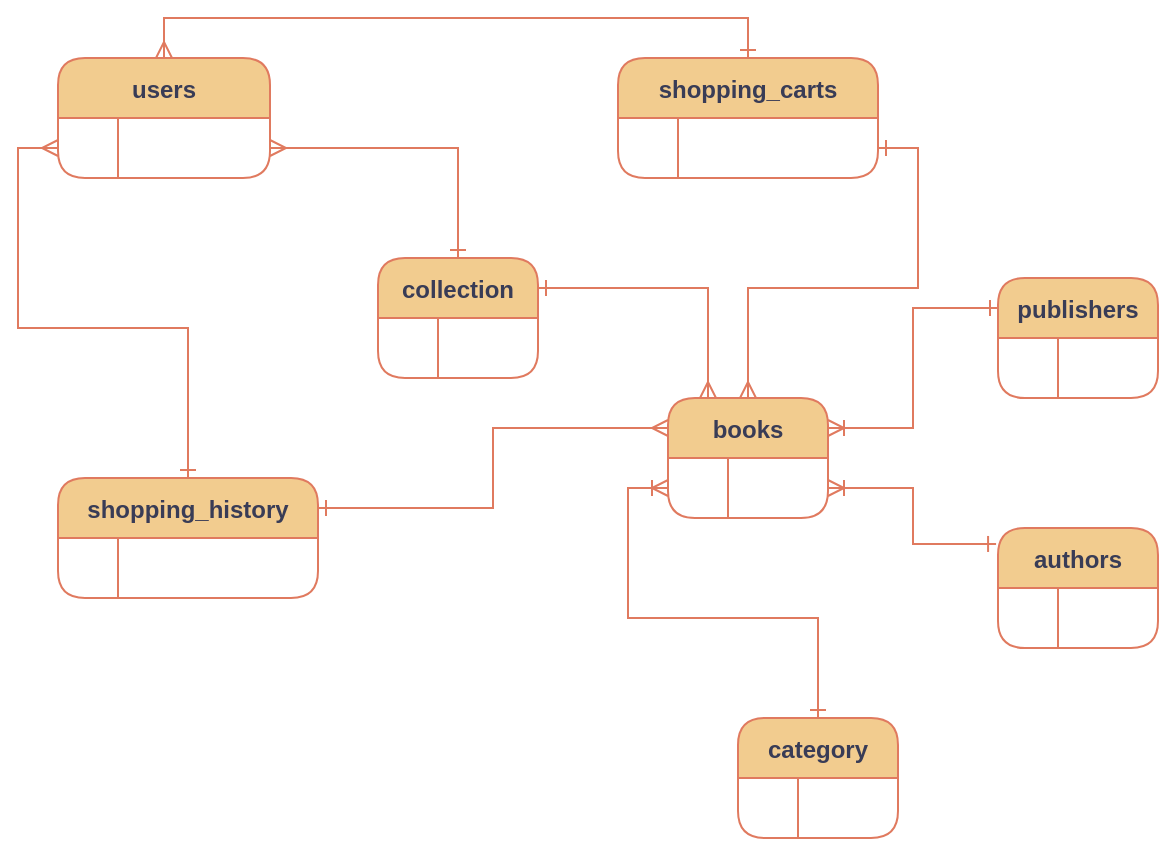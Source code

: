 <mxfile version="22.1.2" type="device">
  <diagram id="C5RBs43oDa-KdzZeNtuy" name="Page-1">
    <mxGraphModel dx="1221" dy="823" grid="1" gridSize="10" guides="1" tooltips="1" connect="1" arrows="1" fold="1" page="1" pageScale="1" pageWidth="827" pageHeight="1169" math="0" shadow="0">
      <root>
        <mxCell id="WIyWlLk6GJQsqaUBKTNV-0" />
        <mxCell id="WIyWlLk6GJQsqaUBKTNV-1" parent="WIyWlLk6GJQsqaUBKTNV-0" />
        <mxCell id="Ic9Vqe6EH_I2jpwRcDCz-46" style="edgeStyle=orthogonalEdgeStyle;rounded=0;orthogonalLoop=1;jettySize=auto;html=1;exitX=0.5;exitY=0;exitDx=0;exitDy=0;entryX=0.5;entryY=0;entryDx=0;entryDy=0;strokeColor=#E07A5F;fontColor=#393C56;fillColor=#F2CC8F;startArrow=ERmany;startFill=0;endArrow=ERone;endFill=0;" parent="WIyWlLk6GJQsqaUBKTNV-1" source="Ic9Vqe6EH_I2jpwRcDCz-0" target="Ic9Vqe6EH_I2jpwRcDCz-4" edge="1">
          <mxGeometry relative="1" as="geometry" />
        </mxCell>
        <mxCell id="Ic9Vqe6EH_I2jpwRcDCz-0" value="users" style="shape=table;startSize=30;container=1;collapsible=1;childLayout=tableLayout;fixedRows=1;rowLines=0;fontStyle=1;align=center;resizeLast=1;labelBackgroundColor=none;fillColor=#F2CC8F;strokeColor=#E07A5F;fontColor=#393C56;rounded=1;" parent="WIyWlLk6GJQsqaUBKTNV-1" vertex="1">
          <mxGeometry x="50" y="290" width="106" height="60" as="geometry" />
        </mxCell>
        <mxCell id="Ic9Vqe6EH_I2jpwRcDCz-1" value="" style="shape=tableRow;horizontal=0;startSize=0;swimlaneHead=0;swimlaneBody=0;fillColor=none;collapsible=0;dropTarget=0;points=[[0,0.5],[1,0.5]];portConstraint=eastwest;strokeColor=#E07A5F;top=0;left=0;right=0;bottom=0;labelBackgroundColor=none;fontColor=#393C56;rounded=1;" parent="Ic9Vqe6EH_I2jpwRcDCz-0" vertex="1">
          <mxGeometry y="30" width="106" height="30" as="geometry" />
        </mxCell>
        <mxCell id="Ic9Vqe6EH_I2jpwRcDCz-2" value="" style="shape=partialRectangle;overflow=hidden;connectable=0;fillColor=none;strokeColor=#E07A5F;top=0;left=0;bottom=0;right=0;labelBackgroundColor=none;fontColor=#393C56;rounded=1;" parent="Ic9Vqe6EH_I2jpwRcDCz-1" vertex="1">
          <mxGeometry width="30" height="30" as="geometry">
            <mxRectangle width="30" height="30" as="alternateBounds" />
          </mxGeometry>
        </mxCell>
        <mxCell id="Ic9Vqe6EH_I2jpwRcDCz-3" value="" style="shape=partialRectangle;overflow=hidden;connectable=0;fillColor=none;align=left;strokeColor=#E07A5F;top=0;left=0;bottom=0;right=0;spacingLeft=6;labelBackgroundColor=none;fontColor=#393C56;rounded=1;" parent="Ic9Vqe6EH_I2jpwRcDCz-1" vertex="1">
          <mxGeometry x="30" width="76" height="30" as="geometry">
            <mxRectangle width="76" height="30" as="alternateBounds" />
          </mxGeometry>
        </mxCell>
        <mxCell id="Ic9Vqe6EH_I2jpwRcDCz-4" value="shopping_carts" style="shape=table;startSize=30;container=1;collapsible=1;childLayout=tableLayout;fixedRows=1;rowLines=0;fontStyle=1;align=center;resizeLast=1;labelBackgroundColor=none;fillColor=#F2CC8F;strokeColor=#E07A5F;fontColor=#393C56;rounded=1;" parent="WIyWlLk6GJQsqaUBKTNV-1" vertex="1">
          <mxGeometry x="330" y="290" width="130" height="60" as="geometry" />
        </mxCell>
        <mxCell id="Ic9Vqe6EH_I2jpwRcDCz-5" value="" style="shape=tableRow;horizontal=0;startSize=0;swimlaneHead=0;swimlaneBody=0;fillColor=none;collapsible=0;dropTarget=0;points=[[0,0.5],[1,0.5]];portConstraint=eastwest;strokeColor=#E07A5F;top=0;left=0;right=0;bottom=0;labelBackgroundColor=none;fontColor=#393C56;rounded=1;" parent="Ic9Vqe6EH_I2jpwRcDCz-4" vertex="1">
          <mxGeometry y="30" width="130" height="30" as="geometry" />
        </mxCell>
        <mxCell id="Ic9Vqe6EH_I2jpwRcDCz-6" value="" style="shape=partialRectangle;overflow=hidden;connectable=0;fillColor=none;strokeColor=#E07A5F;top=0;left=0;bottom=0;right=0;labelBackgroundColor=none;fontColor=#393C56;rounded=1;" parent="Ic9Vqe6EH_I2jpwRcDCz-5" vertex="1">
          <mxGeometry width="30" height="30" as="geometry">
            <mxRectangle width="30" height="30" as="alternateBounds" />
          </mxGeometry>
        </mxCell>
        <mxCell id="Ic9Vqe6EH_I2jpwRcDCz-7" value="" style="shape=partialRectangle;overflow=hidden;connectable=0;fillColor=none;align=left;strokeColor=#E07A5F;top=0;left=0;bottom=0;right=0;spacingLeft=6;labelBackgroundColor=none;fontColor=#393C56;rounded=1;" parent="Ic9Vqe6EH_I2jpwRcDCz-5" vertex="1">
          <mxGeometry x="30" width="100" height="30" as="geometry">
            <mxRectangle width="100" height="30" as="alternateBounds" />
          </mxGeometry>
        </mxCell>
        <mxCell id="Ic9Vqe6EH_I2jpwRcDCz-36" style="edgeStyle=orthogonalEdgeStyle;rounded=0;orthogonalLoop=1;jettySize=auto;html=1;exitX=1;exitY=0.25;exitDx=0;exitDy=0;entryX=0;entryY=0.25;entryDx=0;entryDy=0;startArrow=ERoneToMany;startFill=0;endArrow=ERone;endFill=0;labelBackgroundColor=none;strokeColor=#E07A5F;fontColor=default;" parent="WIyWlLk6GJQsqaUBKTNV-1" source="Ic9Vqe6EH_I2jpwRcDCz-8" target="Ic9Vqe6EH_I2jpwRcDCz-16" edge="1">
          <mxGeometry relative="1" as="geometry" />
        </mxCell>
        <mxCell id="Ic9Vqe6EH_I2jpwRcDCz-8" value="books" style="shape=table;startSize=30;container=1;collapsible=1;childLayout=tableLayout;fixedRows=1;rowLines=0;fontStyle=1;align=center;resizeLast=1;labelBackgroundColor=none;fillColor=#F2CC8F;strokeColor=#E07A5F;fontColor=#393C56;rounded=1;" parent="WIyWlLk6GJQsqaUBKTNV-1" vertex="1">
          <mxGeometry x="355" y="460" width="80" height="60" as="geometry" />
        </mxCell>
        <mxCell id="Ic9Vqe6EH_I2jpwRcDCz-9" value="" style="shape=tableRow;horizontal=0;startSize=0;swimlaneHead=0;swimlaneBody=0;fillColor=none;collapsible=0;dropTarget=0;points=[[0,0.5],[1,0.5]];portConstraint=eastwest;strokeColor=#E07A5F;top=0;left=0;right=0;bottom=0;labelBackgroundColor=none;fontColor=#393C56;rounded=1;" parent="Ic9Vqe6EH_I2jpwRcDCz-8" vertex="1">
          <mxGeometry y="30" width="80" height="30" as="geometry" />
        </mxCell>
        <mxCell id="Ic9Vqe6EH_I2jpwRcDCz-10" value="" style="shape=partialRectangle;overflow=hidden;connectable=0;fillColor=none;strokeColor=#E07A5F;top=0;left=0;bottom=0;right=0;labelBackgroundColor=none;fontColor=#393C56;rounded=1;" parent="Ic9Vqe6EH_I2jpwRcDCz-9" vertex="1">
          <mxGeometry width="30" height="30" as="geometry">
            <mxRectangle width="30" height="30" as="alternateBounds" />
          </mxGeometry>
        </mxCell>
        <mxCell id="Ic9Vqe6EH_I2jpwRcDCz-11" value="" style="shape=partialRectangle;overflow=hidden;connectable=0;fillColor=none;align=left;strokeColor=#E07A5F;top=0;left=0;bottom=0;right=0;spacingLeft=6;labelBackgroundColor=none;fontColor=#393C56;rounded=1;" parent="Ic9Vqe6EH_I2jpwRcDCz-9" vertex="1">
          <mxGeometry x="30" width="50" height="30" as="geometry">
            <mxRectangle width="50" height="30" as="alternateBounds" />
          </mxGeometry>
        </mxCell>
        <mxCell id="Ic9Vqe6EH_I2jpwRcDCz-12" value="authors" style="shape=table;startSize=30;container=1;collapsible=1;childLayout=tableLayout;fixedRows=1;rowLines=0;fontStyle=1;align=center;resizeLast=1;labelBackgroundColor=none;fillColor=#F2CC8F;strokeColor=#E07A5F;fontColor=#393C56;rounded=1;" parent="WIyWlLk6GJQsqaUBKTNV-1" vertex="1">
          <mxGeometry x="520" y="525" width="80" height="60" as="geometry" />
        </mxCell>
        <mxCell id="Ic9Vqe6EH_I2jpwRcDCz-13" value="" style="shape=tableRow;horizontal=0;startSize=0;swimlaneHead=0;swimlaneBody=0;fillColor=none;collapsible=0;dropTarget=0;points=[[0,0.5],[1,0.5]];portConstraint=eastwest;strokeColor=#E07A5F;top=0;left=0;right=0;bottom=0;labelBackgroundColor=none;fontColor=#393C56;rounded=1;" parent="Ic9Vqe6EH_I2jpwRcDCz-12" vertex="1">
          <mxGeometry y="30" width="80" height="30" as="geometry" />
        </mxCell>
        <mxCell id="Ic9Vqe6EH_I2jpwRcDCz-14" value="" style="shape=partialRectangle;overflow=hidden;connectable=0;fillColor=none;strokeColor=#E07A5F;top=0;left=0;bottom=0;right=0;labelBackgroundColor=none;fontColor=#393C56;rounded=1;" parent="Ic9Vqe6EH_I2jpwRcDCz-13" vertex="1">
          <mxGeometry width="30" height="30" as="geometry">
            <mxRectangle width="30" height="30" as="alternateBounds" />
          </mxGeometry>
        </mxCell>
        <mxCell id="Ic9Vqe6EH_I2jpwRcDCz-15" value="" style="shape=partialRectangle;overflow=hidden;connectable=0;fillColor=none;align=left;strokeColor=#E07A5F;top=0;left=0;bottom=0;right=0;spacingLeft=6;labelBackgroundColor=none;fontColor=#393C56;rounded=1;" parent="Ic9Vqe6EH_I2jpwRcDCz-13" vertex="1">
          <mxGeometry x="30" width="50" height="30" as="geometry">
            <mxRectangle width="50" height="30" as="alternateBounds" />
          </mxGeometry>
        </mxCell>
        <mxCell id="Ic9Vqe6EH_I2jpwRcDCz-16" value="publishers" style="shape=table;startSize=30;container=1;collapsible=1;childLayout=tableLayout;fixedRows=1;rowLines=0;fontStyle=1;align=center;resizeLast=1;labelBackgroundColor=none;fillColor=#F2CC8F;strokeColor=#E07A5F;fontColor=#393C56;rounded=1;" parent="WIyWlLk6GJQsqaUBKTNV-1" vertex="1">
          <mxGeometry x="520" y="400" width="80" height="60" as="geometry" />
        </mxCell>
        <mxCell id="Ic9Vqe6EH_I2jpwRcDCz-17" value="" style="shape=tableRow;horizontal=0;startSize=0;swimlaneHead=0;swimlaneBody=0;fillColor=none;collapsible=0;dropTarget=0;points=[[0,0.5],[1,0.5]];portConstraint=eastwest;strokeColor=#E07A5F;top=0;left=0;right=0;bottom=0;labelBackgroundColor=none;fontColor=#393C56;rounded=1;" parent="Ic9Vqe6EH_I2jpwRcDCz-16" vertex="1">
          <mxGeometry y="30" width="80" height="30" as="geometry" />
        </mxCell>
        <mxCell id="Ic9Vqe6EH_I2jpwRcDCz-18" value="" style="shape=partialRectangle;overflow=hidden;connectable=0;fillColor=none;strokeColor=#E07A5F;top=0;left=0;bottom=0;right=0;labelBackgroundColor=none;fontColor=#393C56;rounded=1;" parent="Ic9Vqe6EH_I2jpwRcDCz-17" vertex="1">
          <mxGeometry width="30" height="30" as="geometry">
            <mxRectangle width="30" height="30" as="alternateBounds" />
          </mxGeometry>
        </mxCell>
        <mxCell id="Ic9Vqe6EH_I2jpwRcDCz-19" value="" style="shape=partialRectangle;overflow=hidden;connectable=0;fillColor=none;align=left;strokeColor=#E07A5F;top=0;left=0;bottom=0;right=0;spacingLeft=6;labelBackgroundColor=none;fontColor=#393C56;rounded=1;" parent="Ic9Vqe6EH_I2jpwRcDCz-17" vertex="1">
          <mxGeometry x="30" width="50" height="30" as="geometry">
            <mxRectangle width="50" height="30" as="alternateBounds" />
          </mxGeometry>
        </mxCell>
        <mxCell id="Ic9Vqe6EH_I2jpwRcDCz-41" style="edgeStyle=orthogonalEdgeStyle;rounded=0;orthogonalLoop=1;jettySize=auto;html=1;exitX=1;exitY=0.25;exitDx=0;exitDy=0;entryX=0;entryY=0.25;entryDx=0;entryDy=0;startArrow=ERone;startFill=0;endArrow=ERmany;endFill=0;labelBackgroundColor=none;strokeColor=#E07A5F;fontColor=default;" parent="WIyWlLk6GJQsqaUBKTNV-1" source="Ic9Vqe6EH_I2jpwRcDCz-20" target="Ic9Vqe6EH_I2jpwRcDCz-8" edge="1">
          <mxGeometry relative="1" as="geometry" />
        </mxCell>
        <mxCell id="Ic9Vqe6EH_I2jpwRcDCz-20" value="shopping_history" style="shape=table;startSize=30;container=1;collapsible=1;childLayout=tableLayout;fixedRows=1;rowLines=0;fontStyle=1;align=center;resizeLast=1;labelBackgroundColor=none;fillColor=#F2CC8F;strokeColor=#E07A5F;fontColor=#393C56;rounded=1;" parent="WIyWlLk6GJQsqaUBKTNV-1" vertex="1">
          <mxGeometry x="50" y="500" width="130" height="60" as="geometry" />
        </mxCell>
        <mxCell id="Ic9Vqe6EH_I2jpwRcDCz-21" value="" style="shape=tableRow;horizontal=0;startSize=0;swimlaneHead=0;swimlaneBody=0;fillColor=none;collapsible=0;dropTarget=0;points=[[0,0.5],[1,0.5]];portConstraint=eastwest;strokeColor=#E07A5F;top=0;left=0;right=0;bottom=0;labelBackgroundColor=none;fontColor=#393C56;rounded=1;" parent="Ic9Vqe6EH_I2jpwRcDCz-20" vertex="1">
          <mxGeometry y="30" width="130" height="30" as="geometry" />
        </mxCell>
        <mxCell id="Ic9Vqe6EH_I2jpwRcDCz-22" value="" style="shape=partialRectangle;overflow=hidden;connectable=0;fillColor=none;strokeColor=#E07A5F;top=0;left=0;bottom=0;right=0;labelBackgroundColor=none;fontColor=#393C56;rounded=1;" parent="Ic9Vqe6EH_I2jpwRcDCz-21" vertex="1">
          <mxGeometry width="30" height="30" as="geometry">
            <mxRectangle width="30" height="30" as="alternateBounds" />
          </mxGeometry>
        </mxCell>
        <mxCell id="Ic9Vqe6EH_I2jpwRcDCz-23" value="" style="shape=partialRectangle;overflow=hidden;connectable=0;fillColor=none;align=left;strokeColor=#E07A5F;top=0;left=0;bottom=0;right=0;spacingLeft=6;labelBackgroundColor=none;fontColor=#393C56;rounded=1;" parent="Ic9Vqe6EH_I2jpwRcDCz-21" vertex="1">
          <mxGeometry x="30" width="100" height="30" as="geometry">
            <mxRectangle width="100" height="30" as="alternateBounds" />
          </mxGeometry>
        </mxCell>
        <mxCell id="Ic9Vqe6EH_I2jpwRcDCz-24" value="category" style="shape=table;startSize=30;container=1;collapsible=1;childLayout=tableLayout;fixedRows=1;rowLines=0;fontStyle=1;align=center;resizeLast=1;labelBackgroundColor=none;fillColor=#F2CC8F;strokeColor=#E07A5F;fontColor=#393C56;rounded=1;" parent="WIyWlLk6GJQsqaUBKTNV-1" vertex="1">
          <mxGeometry x="390" y="620" width="80" height="60" as="geometry" />
        </mxCell>
        <mxCell id="Ic9Vqe6EH_I2jpwRcDCz-25" value="" style="shape=tableRow;horizontal=0;startSize=0;swimlaneHead=0;swimlaneBody=0;fillColor=none;collapsible=0;dropTarget=0;points=[[0,0.5],[1,0.5]];portConstraint=eastwest;strokeColor=#E07A5F;top=0;left=0;right=0;bottom=0;labelBackgroundColor=none;fontColor=#393C56;rounded=1;" parent="Ic9Vqe6EH_I2jpwRcDCz-24" vertex="1">
          <mxGeometry y="30" width="80" height="30" as="geometry" />
        </mxCell>
        <mxCell id="Ic9Vqe6EH_I2jpwRcDCz-26" value="" style="shape=partialRectangle;overflow=hidden;connectable=0;fillColor=none;strokeColor=#E07A5F;top=0;left=0;bottom=0;right=0;labelBackgroundColor=none;fontColor=#393C56;rounded=1;" parent="Ic9Vqe6EH_I2jpwRcDCz-25" vertex="1">
          <mxGeometry width="30" height="30" as="geometry">
            <mxRectangle width="30" height="30" as="alternateBounds" />
          </mxGeometry>
        </mxCell>
        <mxCell id="Ic9Vqe6EH_I2jpwRcDCz-27" value="" style="shape=partialRectangle;overflow=hidden;connectable=0;fillColor=none;align=left;strokeColor=#E07A5F;top=0;left=0;bottom=0;right=0;spacingLeft=6;labelBackgroundColor=none;fontColor=#393C56;rounded=1;" parent="Ic9Vqe6EH_I2jpwRcDCz-25" vertex="1">
          <mxGeometry x="30" width="50" height="30" as="geometry">
            <mxRectangle width="50" height="30" as="alternateBounds" />
          </mxGeometry>
        </mxCell>
        <mxCell id="Ic9Vqe6EH_I2jpwRcDCz-43" style="edgeStyle=orthogonalEdgeStyle;rounded=0;orthogonalLoop=1;jettySize=auto;html=1;exitX=1;exitY=0.25;exitDx=0;exitDy=0;entryX=0.25;entryY=0;entryDx=0;entryDy=0;startArrow=ERone;startFill=0;endArrow=ERmany;endFill=0;labelBackgroundColor=none;strokeColor=#E07A5F;fontColor=default;" parent="WIyWlLk6GJQsqaUBKTNV-1" source="Ic9Vqe6EH_I2jpwRcDCz-28" target="Ic9Vqe6EH_I2jpwRcDCz-8" edge="1">
          <mxGeometry relative="1" as="geometry" />
        </mxCell>
        <mxCell id="Ic9Vqe6EH_I2jpwRcDCz-28" value="collection" style="shape=table;startSize=30;container=1;collapsible=1;childLayout=tableLayout;fixedRows=1;rowLines=0;fontStyle=1;align=center;resizeLast=1;labelBackgroundColor=none;fillColor=#F2CC8F;strokeColor=#E07A5F;fontColor=#393C56;rounded=1;" parent="WIyWlLk6GJQsqaUBKTNV-1" vertex="1">
          <mxGeometry x="210" y="390" width="80" height="60" as="geometry" />
        </mxCell>
        <mxCell id="Ic9Vqe6EH_I2jpwRcDCz-29" value="" style="shape=tableRow;horizontal=0;startSize=0;swimlaneHead=0;swimlaneBody=0;fillColor=none;collapsible=0;dropTarget=0;points=[[0,0.5],[1,0.5]];portConstraint=eastwest;strokeColor=#E07A5F;top=0;left=0;right=0;bottom=0;labelBackgroundColor=none;fontColor=#393C56;rounded=1;" parent="Ic9Vqe6EH_I2jpwRcDCz-28" vertex="1">
          <mxGeometry y="30" width="80" height="30" as="geometry" />
        </mxCell>
        <mxCell id="Ic9Vqe6EH_I2jpwRcDCz-30" value="" style="shape=partialRectangle;overflow=hidden;connectable=0;fillColor=none;strokeColor=#E07A5F;top=0;left=0;bottom=0;right=0;labelBackgroundColor=none;fontColor=#393C56;rounded=1;" parent="Ic9Vqe6EH_I2jpwRcDCz-29" vertex="1">
          <mxGeometry width="30" height="30" as="geometry">
            <mxRectangle width="30" height="30" as="alternateBounds" />
          </mxGeometry>
        </mxCell>
        <mxCell id="Ic9Vqe6EH_I2jpwRcDCz-31" value="" style="shape=partialRectangle;overflow=hidden;connectable=0;fillColor=none;align=left;strokeColor=#E07A5F;top=0;left=0;bottom=0;right=0;spacingLeft=6;labelBackgroundColor=none;fontColor=#393C56;rounded=1;" parent="Ic9Vqe6EH_I2jpwRcDCz-29" vertex="1">
          <mxGeometry x="30" width="50" height="30" as="geometry">
            <mxRectangle width="50" height="30" as="alternateBounds" />
          </mxGeometry>
        </mxCell>
        <mxCell id="Ic9Vqe6EH_I2jpwRcDCz-39" style="edgeStyle=orthogonalEdgeStyle;rounded=0;orthogonalLoop=1;jettySize=auto;html=1;exitX=1;exitY=0.5;exitDx=0;exitDy=0;entryX=-0.012;entryY=0.133;entryDx=0;entryDy=0;entryPerimeter=0;startArrow=ERoneToMany;startFill=0;endArrow=ERone;endFill=0;labelBackgroundColor=none;strokeColor=#E07A5F;fontColor=default;" parent="WIyWlLk6GJQsqaUBKTNV-1" source="Ic9Vqe6EH_I2jpwRcDCz-9" target="Ic9Vqe6EH_I2jpwRcDCz-12" edge="1">
          <mxGeometry relative="1" as="geometry">
            <mxPoint x="510" y="510" as="targetPoint" />
          </mxGeometry>
        </mxCell>
        <mxCell id="Ic9Vqe6EH_I2jpwRcDCz-40" style="edgeStyle=orthogonalEdgeStyle;rounded=0;orthogonalLoop=1;jettySize=auto;html=1;exitX=0;exitY=0.5;exitDx=0;exitDy=0;entryX=0.5;entryY=0;entryDx=0;entryDy=0;startArrow=ERoneToMany;startFill=0;endArrow=ERone;endFill=0;labelBackgroundColor=none;strokeColor=#E07A5F;fontColor=default;" parent="WIyWlLk6GJQsqaUBKTNV-1" source="Ic9Vqe6EH_I2jpwRcDCz-9" target="Ic9Vqe6EH_I2jpwRcDCz-24" edge="1">
          <mxGeometry relative="1" as="geometry" />
        </mxCell>
        <mxCell id="Ic9Vqe6EH_I2jpwRcDCz-42" style="edgeStyle=orthogonalEdgeStyle;rounded=0;orthogonalLoop=1;jettySize=auto;html=1;exitX=0;exitY=0.5;exitDx=0;exitDy=0;entryX=0.5;entryY=0;entryDx=0;entryDy=0;endArrow=ERone;endFill=0;startArrow=ERmany;startFill=0;labelBackgroundColor=none;strokeColor=#E07A5F;fontColor=default;" parent="WIyWlLk6GJQsqaUBKTNV-1" source="Ic9Vqe6EH_I2jpwRcDCz-1" target="Ic9Vqe6EH_I2jpwRcDCz-20" edge="1">
          <mxGeometry relative="1" as="geometry" />
        </mxCell>
        <mxCell id="Ic9Vqe6EH_I2jpwRcDCz-44" style="edgeStyle=orthogonalEdgeStyle;rounded=0;orthogonalLoop=1;jettySize=auto;html=1;exitX=1;exitY=0.5;exitDx=0;exitDy=0;entryX=0.5;entryY=0;entryDx=0;entryDy=0;strokeColor=#E07A5F;fontColor=#393C56;fillColor=#F2CC8F;endArrow=ERmany;endFill=0;startArrow=ERone;startFill=0;" parent="WIyWlLk6GJQsqaUBKTNV-1" source="Ic9Vqe6EH_I2jpwRcDCz-5" target="Ic9Vqe6EH_I2jpwRcDCz-8" edge="1">
          <mxGeometry relative="1" as="geometry" />
        </mxCell>
        <mxCell id="Ic9Vqe6EH_I2jpwRcDCz-45" style="edgeStyle=orthogonalEdgeStyle;rounded=0;orthogonalLoop=1;jettySize=auto;html=1;exitX=1;exitY=0.5;exitDx=0;exitDy=0;strokeColor=#E07A5F;fontColor=#393C56;fillColor=#F2CC8F;startArrow=ERmany;startFill=0;endArrow=ERone;endFill=0;" parent="WIyWlLk6GJQsqaUBKTNV-1" source="Ic9Vqe6EH_I2jpwRcDCz-1" target="Ic9Vqe6EH_I2jpwRcDCz-28" edge="1">
          <mxGeometry relative="1" as="geometry" />
        </mxCell>
      </root>
    </mxGraphModel>
  </diagram>
</mxfile>
